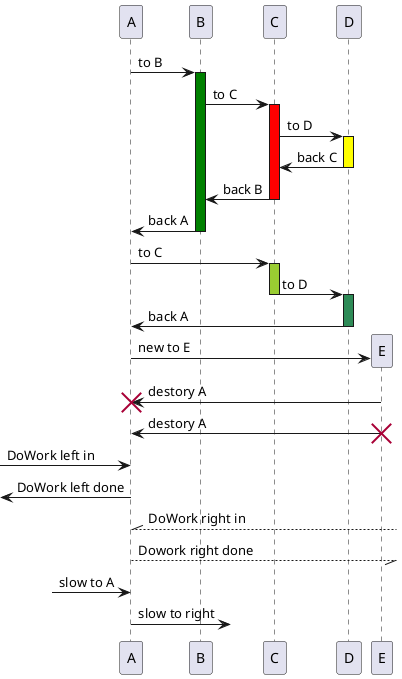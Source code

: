 @startuml new

/'
++ 激活目标（可选择在后面加上#color）
-- 撤销激活源

** 创建目标实例
!! 摧毁目标实例
'/

A -> B ++ #Green : to B

B -> C ++ #Red : to C

C -> D ++ #Yellow : to D

C <- D -- : back C

B <- C -- : back B

A <- B -- : back A

'''

A -> C ++ #YellowGreen : to C
' 撤销并激活
C -> D --++ #SeaGreen : to D

A <- D -- #PaleGreen : back A

'''

A -> E ** : new to E

' 销毁终点
A <- E !! : destory A

' 销毁起点
A <- E : destory A
destroy E

'''

' 如果只想关注部分图示，可以使用进入和发出箭头

' 最左侧进
[-> A : DoWork left in
' 最左侧出
[<- A: DoWork left done

' 最右侧进
]--// A : DoWork right in
' 最右侧出
]//-- A : Dowork right done

' 进入、发出的 缩短
?-> A : slow to A
A ->? : slow to right

@enduml
